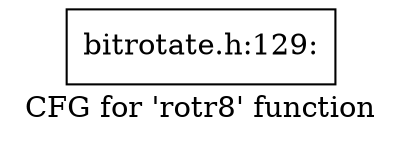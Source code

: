 digraph "CFG for 'rotr8' function" {
	label="CFG for 'rotr8' function";

	Node0xc7ad0a0 [shape=record,label="{bitrotate.h:129:}"];
}
